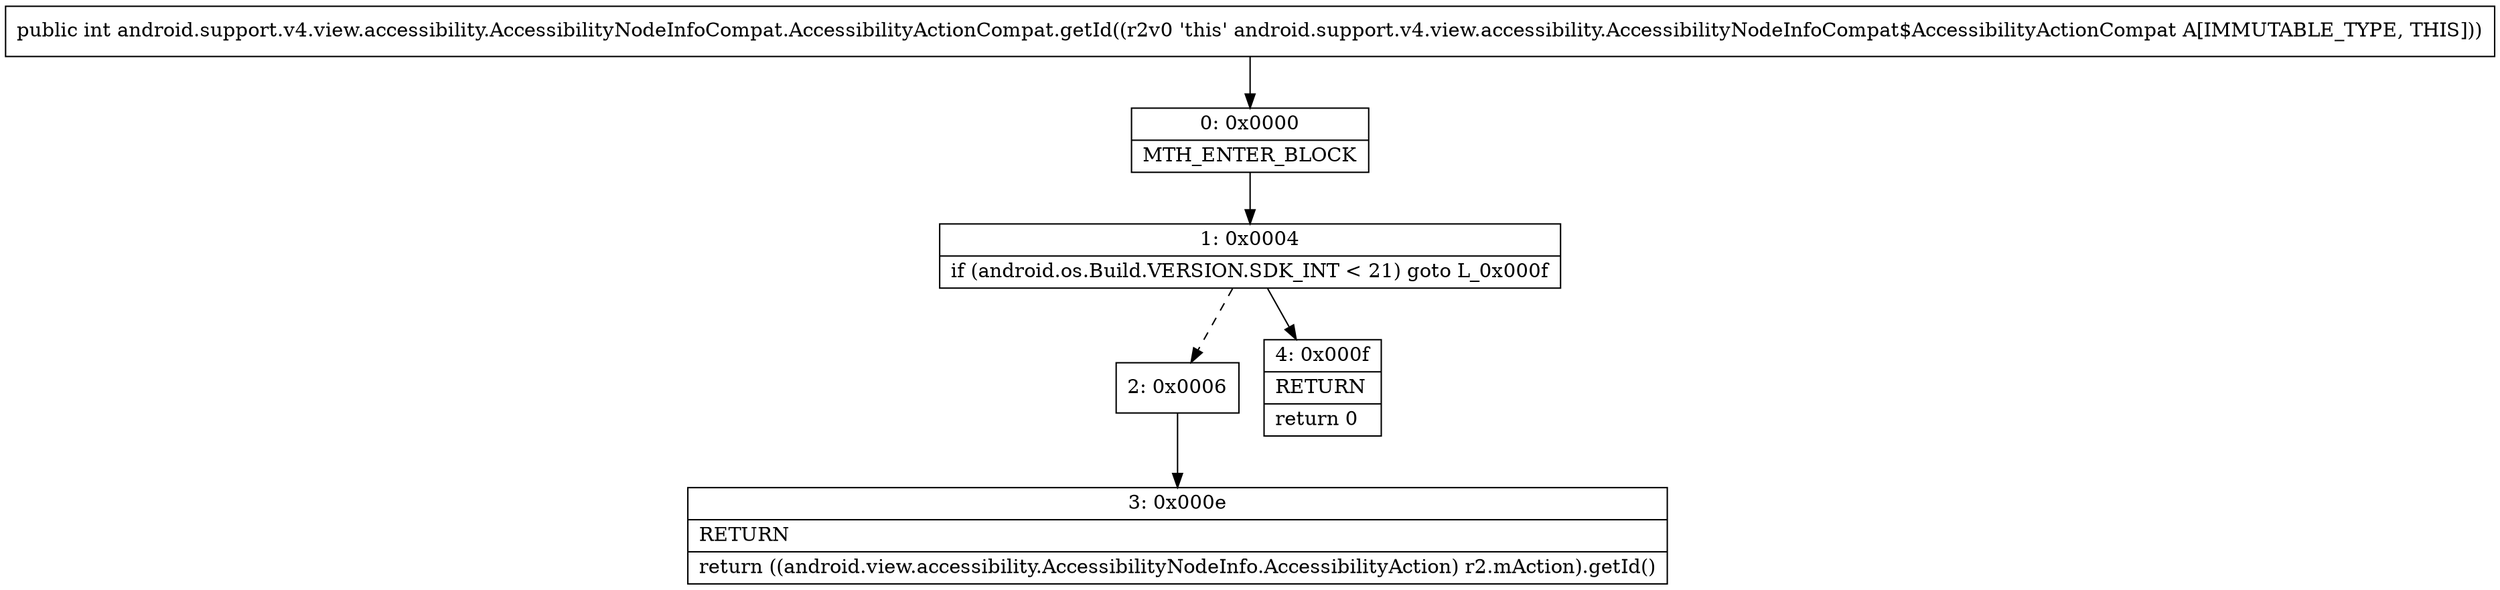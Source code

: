 digraph "CFG forandroid.support.v4.view.accessibility.AccessibilityNodeInfoCompat.AccessibilityActionCompat.getId()I" {
Node_0 [shape=record,label="{0\:\ 0x0000|MTH_ENTER_BLOCK\l}"];
Node_1 [shape=record,label="{1\:\ 0x0004|if (android.os.Build.VERSION.SDK_INT \< 21) goto L_0x000f\l}"];
Node_2 [shape=record,label="{2\:\ 0x0006}"];
Node_3 [shape=record,label="{3\:\ 0x000e|RETURN\l|return ((android.view.accessibility.AccessibilityNodeInfo.AccessibilityAction) r2.mAction).getId()\l}"];
Node_4 [shape=record,label="{4\:\ 0x000f|RETURN\l|return 0\l}"];
MethodNode[shape=record,label="{public int android.support.v4.view.accessibility.AccessibilityNodeInfoCompat.AccessibilityActionCompat.getId((r2v0 'this' android.support.v4.view.accessibility.AccessibilityNodeInfoCompat$AccessibilityActionCompat A[IMMUTABLE_TYPE, THIS])) }"];
MethodNode -> Node_0;
Node_0 -> Node_1;
Node_1 -> Node_2[style=dashed];
Node_1 -> Node_4;
Node_2 -> Node_3;
}

